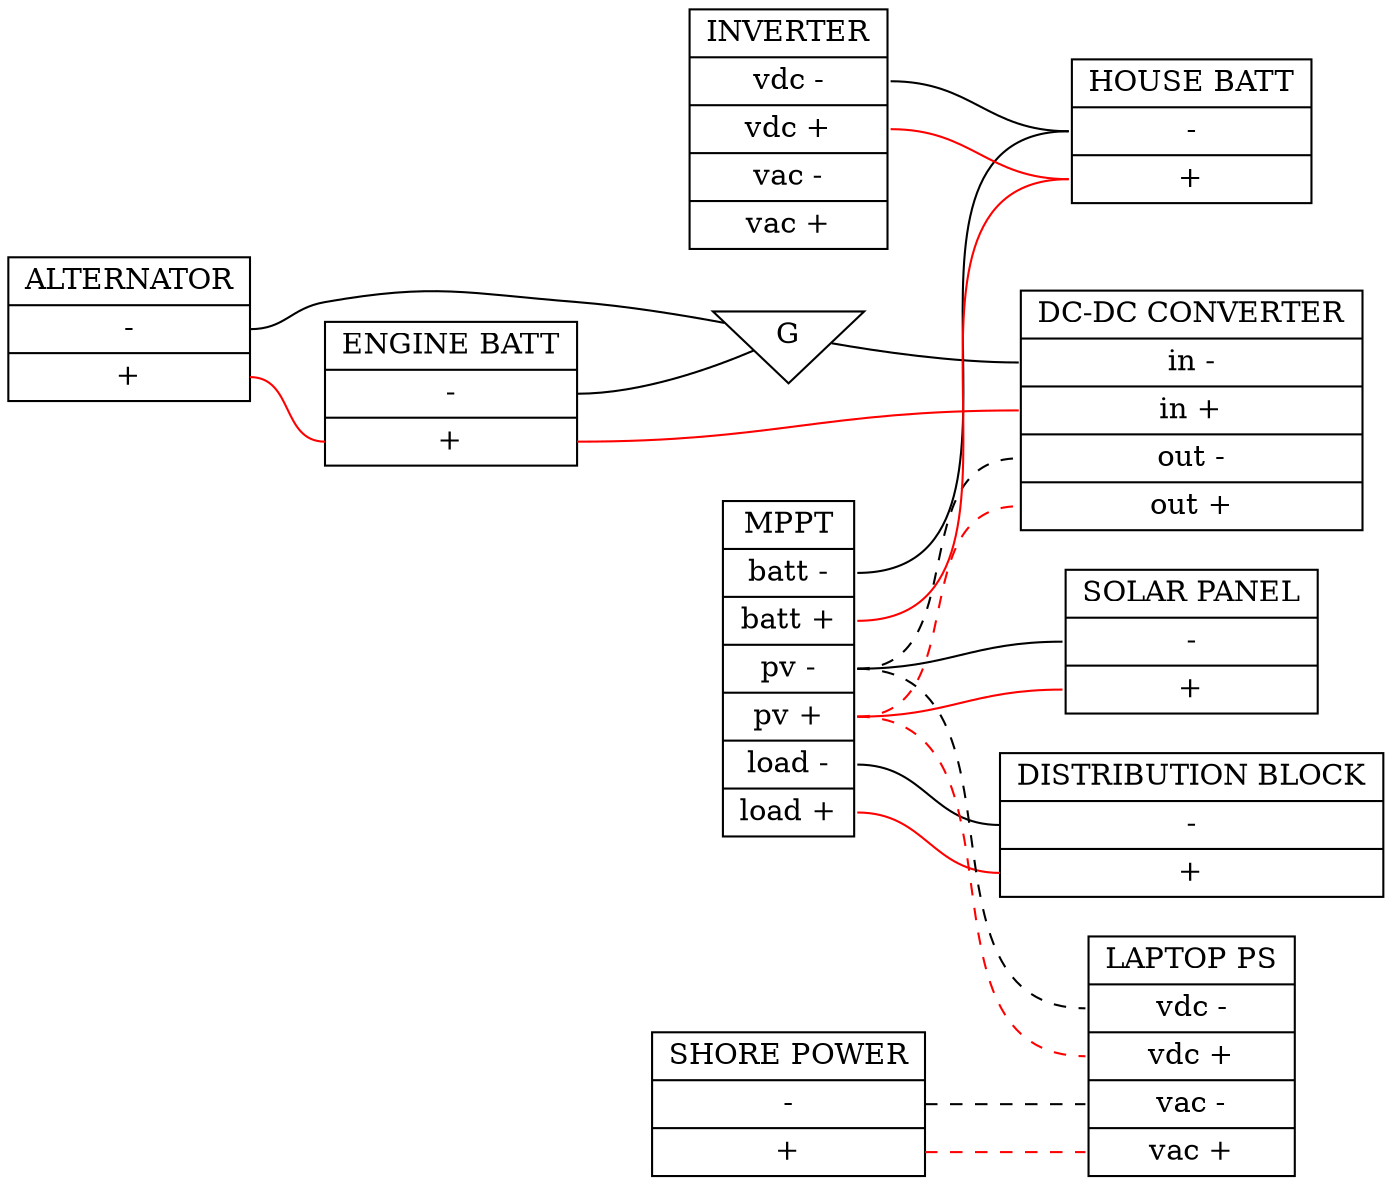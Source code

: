 graph g {
  graph [
  rankdir = "LR"
  /* label = "Driving" */
  ];
  "G" [
  shape = "invtriangle"
  ];
  "MPPT" [
  label = "<f0> MPPT|<f1> batt -|<f2> batt +|<f3> pv -|<f4> pv +|<f5> load -|<f6> load +"
  shape = "record"
  ];
  "DC-DC CONVERTER" [
  label = "<f0> DC-DC CONVERTER|<f1> in -|<f2> in +|<f3> out -|<f4> out +"
  shape = "record"
  ];
  "SHORE POWER" [
  label = "<f0> SHORE POWER|<f1> -|<f2> +"
  shape = "record"
  ];
  "DISTRIBUTION BLOCK" [
  label = "<f0> DISTRIBUTION BLOCK|<f1> -|<f2> +"
  shape = "record"
  ];
  "LAPTOP PS" [
  label = "<f0> LAPTOP PS|<f1> vdc -|<f2> vdc +|<f3> vac -|<f4> vac +"
  shape = "record"
  ];
  "HOUSE BATT" [
  label = "<f0> HOUSE BATT|<f1> -|<f2> +"
  shape = "record"
  ];
  "INVERTER" [
  label = "<f0> INVERTER|<f1> vdc -|<f2> vdc +|<f3> vac -|<f4> vac +"
  shape = "record"
  ];
  "ALTERNATOR" [
  label = "<f0> ALTERNATOR|<f1> -|<f2> +"
  shape = "record"
  ];
  "ENGINE BATT" [
  label = "<f0> ENGINE BATT|<f1> -|<f2> +"
  shape = "record"
  ];
  "SOLAR PANEL" [
  label = "<f0> SOLAR PANEL|<f1> -|<f2> +"
  shape = "record"
  ];
  /* "SWITCH" [
  label = "SWITCH"
  shape = "circle"
  ]; */
  "MPPT":f5 -- "DISTRIBUTION BLOCK":f1 [
  id = 0
  ];
  "MPPT":f6 -- "DISTRIBUTION BLOCK":f2 [
  id = 1
  color = "red"
  ];
  "MPPT":f3 -- "LAPTOP PS":f1 [
  id = 2
  style = "dashed"
  ];
  "MPPT":f4 -- "LAPTOP PS":f2 [
  id = 3
  style = "dashed"
  color = "red"
  ];
  "MPPT":f3 -- "DC-DC CONVERTER":f3 [
  id = 2
  style = "dashed"
  ];
  "MPPT":f4 -- "DC-DC CONVERTER":f4 [
  id = 3
  style = "dashed"
  color = "red"
  ];
  /* "INVERTER":f1 -- "SWITCH" [
  id = 4
  ];
  "INVERTER":f2 -- "SWITCH" [
  id = 5
  color = "red"
  ]; */
  "INVERTER":f1 -- "HOUSE BATT":f1 [
  id = 6
  ];
  "INVERTER":f2 -- "HOUSE BATT":f2 [
  id = 7
  color = "red"
  ];
  "ALTERNATOR":f1 -- "G" [
  id = 8
  ];
  "ALTERNATOR":f2 -- "ENGINE BATT":f2 [
  id = 9
  color = "red"
  ];
  /* "HOUSE BATT":f1 -- "SWITCH" [
  id = 10
  style = "dashed"
  ];
  "HOUSE BATT":f2 -- "SWITCH" [
  id = 11
  style = "dashed"
  color = "red"
  ]; */
  "G" -- "DC-DC CONVERTER":f1 [];
  "ENGINE BATT":f2 -- "DC-DC CONVERTER":f2 [
  id = 13
  color = "red"
  ];
  "MPPT":f1 -- "HOUSE BATT":f1 [
  id = 14
  ];
  "MPPT":f2 -- "HOUSE BATT":f2 [
  id = 15
  color = "red"
  ];
  "MPPT":f3 -- "SOLAR PANEL":f1 [
  id = 2
  /* style = "dashed" */
  ];
  "MPPT":f4 -- "SOLAR PANEL":f2 [
  id = 3
  /* style = "dashed" */
  color = "red"
  ];
  "ENGINE BATT":f1 -- "G" [];
  "SHORE POWER":f1 -- "LAPTOP PS":f3 [
  style = "dashed"
  ];
  "SHORE POWER":f2 -- "LAPTOP PS":f4 [
  style = "dashed"
  color = "red"
  ];
}
